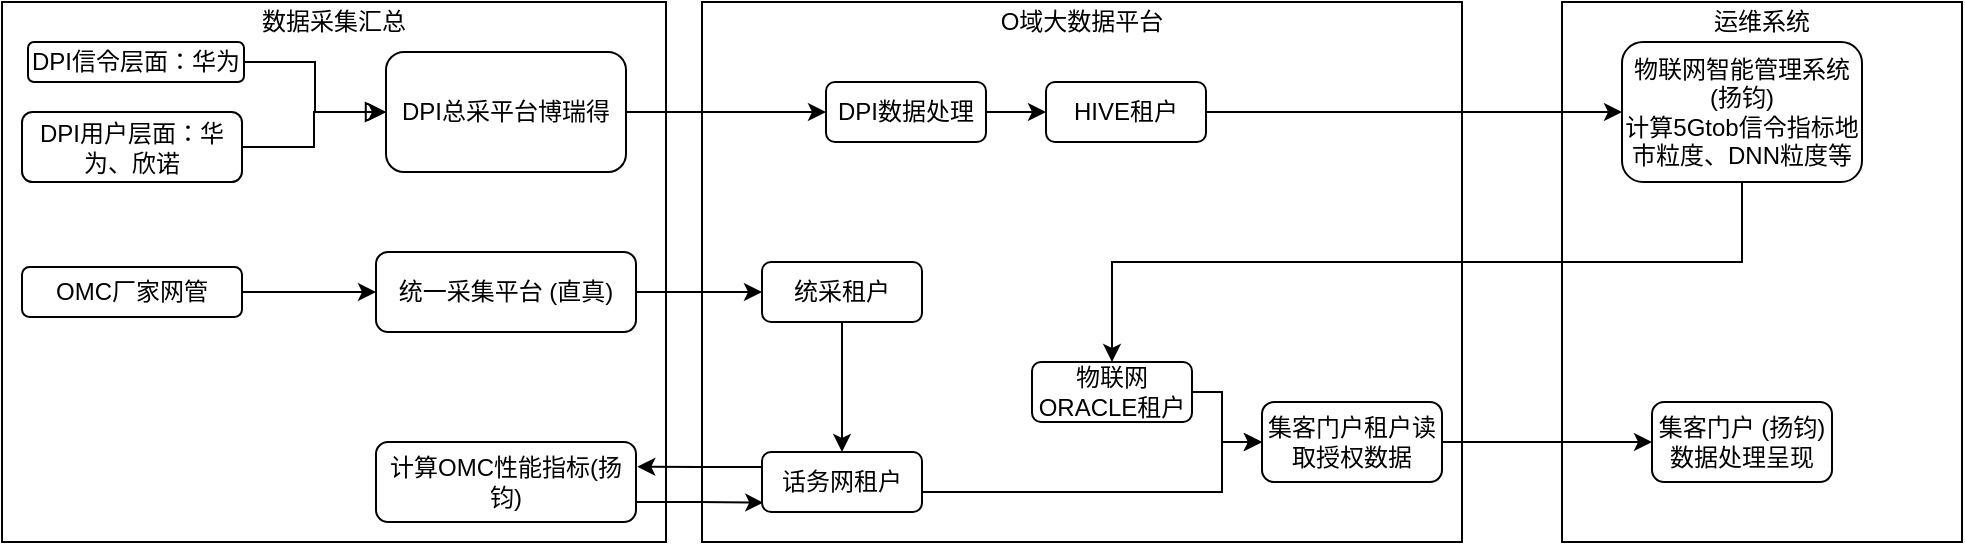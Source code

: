 <mxfile version="21.6.6" type="github">
  <diagram id="C5RBs43oDa-KdzZeNtuy" name="Page-1">
    <mxGraphModel dx="1122" dy="794" grid="1" gridSize="10" guides="1" tooltips="1" connect="1" arrows="1" fold="1" page="1" pageScale="1" pageWidth="1654" pageHeight="1169" math="0" shadow="0">
      <root>
        <mxCell id="WIyWlLk6GJQsqaUBKTNV-0" />
        <mxCell id="WIyWlLk6GJQsqaUBKTNV-1" parent="WIyWlLk6GJQsqaUBKTNV-0" />
        <mxCell id="uvhWLs1eHOicc7g54-bh-17" value="数据采集汇总" style="rounded=0;whiteSpace=wrap;html=1;spacingTop=-250;" vertex="1" parent="WIyWlLk6GJQsqaUBKTNV-1">
          <mxGeometry x="430" y="380" width="332" height="270" as="geometry" />
        </mxCell>
        <mxCell id="uvhWLs1eHOicc7g54-bh-16" value="运维系统" style="rounded=0;whiteSpace=wrap;html=1;spacingTop=-250;" vertex="1" parent="WIyWlLk6GJQsqaUBKTNV-1">
          <mxGeometry x="1210" y="380" width="200" height="270" as="geometry" />
        </mxCell>
        <mxCell id="RKF-In8v_WkzQ7DVranW-1" value="O域大数据平台" style="rounded=0;whiteSpace=wrap;html=1;spacingTop=-250;" parent="WIyWlLk6GJQsqaUBKTNV-1" vertex="1">
          <mxGeometry x="780" y="380" width="380" height="270" as="geometry" />
        </mxCell>
        <mxCell id="WIyWlLk6GJQsqaUBKTNV-3" value="DPI信令层面：华为" style="rounded=1;whiteSpace=wrap;html=1;fontSize=12;glass=0;strokeWidth=1;shadow=0;" parent="WIyWlLk6GJQsqaUBKTNV-1" vertex="1">
          <mxGeometry x="443" y="400" width="108" height="20" as="geometry" />
        </mxCell>
        <mxCell id="uvhWLs1eHOicc7g54-bh-3" style="edgeStyle=orthogonalEdgeStyle;rounded=0;orthogonalLoop=1;jettySize=auto;html=1;exitX=0.5;exitY=1;exitDx=0;exitDy=0;entryX=0.5;entryY=0;entryDx=0;entryDy=0;" edge="1" parent="WIyWlLk6GJQsqaUBKTNV-1" source="WIyWlLk6GJQsqaUBKTNV-11" target="uvhWLs1eHOicc7g54-bh-2">
          <mxGeometry relative="1" as="geometry">
            <Array as="points">
              <mxPoint x="1300" y="510" />
              <mxPoint x="985" y="510" />
            </Array>
          </mxGeometry>
        </mxCell>
        <mxCell id="WIyWlLk6GJQsqaUBKTNV-11" value="物联网智能管理系统 (扬钧)&lt;br&gt;计算5Gtob信令指标地市粒度、DNN粒度等" style="rounded=1;whiteSpace=wrap;html=1;fontSize=12;glass=0;strokeWidth=1;shadow=0;" parent="WIyWlLk6GJQsqaUBKTNV-1" vertex="1">
          <mxGeometry x="1240" y="400" width="120" height="70" as="geometry" />
        </mxCell>
        <mxCell id="RKF-In8v_WkzQ7DVranW-4" style="edgeStyle=orthogonalEdgeStyle;rounded=0;orthogonalLoop=1;jettySize=auto;html=1;exitX=1;exitY=0.5;exitDx=0;exitDy=0;entryX=0;entryY=0.5;entryDx=0;entryDy=0;" parent="WIyWlLk6GJQsqaUBKTNV-1" source="-mIsSW-FJkQCvbx71ZnP-0" target="RKF-In8v_WkzQ7DVranW-2" edge="1">
          <mxGeometry relative="1" as="geometry" />
        </mxCell>
        <mxCell id="-mIsSW-FJkQCvbx71ZnP-0" value="DPI用户层面：华为、欣诺" style="rounded=1;whiteSpace=wrap;html=1;fontSize=12;glass=0;strokeWidth=1;shadow=0;" parent="WIyWlLk6GJQsqaUBKTNV-1" vertex="1">
          <mxGeometry x="440" y="435" width="110" height="35" as="geometry" />
        </mxCell>
        <mxCell id="RKF-In8v_WkzQ7DVranW-3" value="" style="rounded=0;html=1;jettySize=auto;orthogonalLoop=1;fontSize=11;endArrow=block;endFill=0;endSize=8;strokeWidth=1;shadow=0;labelBackgroundColor=none;edgeStyle=orthogonalEdgeStyle;" parent="WIyWlLk6GJQsqaUBKTNV-1" source="WIyWlLk6GJQsqaUBKTNV-3" target="RKF-In8v_WkzQ7DVranW-2" edge="1">
          <mxGeometry relative="1" as="geometry">
            <mxPoint x="562" y="405" as="sourcePoint" />
            <mxPoint x="687" y="445" as="targetPoint" />
            <Array as="points" />
          </mxGeometry>
        </mxCell>
        <mxCell id="RKF-In8v_WkzQ7DVranW-5" style="edgeStyle=orthogonalEdgeStyle;rounded=0;orthogonalLoop=1;jettySize=auto;html=1;exitX=1;exitY=0.5;exitDx=0;exitDy=0;entryX=0;entryY=0.5;entryDx=0;entryDy=0;" parent="WIyWlLk6GJQsqaUBKTNV-1" source="RKF-In8v_WkzQ7DVranW-2" target="RKF-In8v_WkzQ7DVranW-6" edge="1">
          <mxGeometry relative="1" as="geometry">
            <mxPoint x="832.92" y="436.08" as="targetPoint" />
          </mxGeometry>
        </mxCell>
        <mxCell id="RKF-In8v_WkzQ7DVranW-2" value="DPI总采平台博瑞得" style="rounded=1;whiteSpace=wrap;html=1;" parent="WIyWlLk6GJQsqaUBKTNV-1" vertex="1">
          <mxGeometry x="622" y="405" width="120" height="60" as="geometry" />
        </mxCell>
        <mxCell id="RKF-In8v_WkzQ7DVranW-10" style="edgeStyle=orthogonalEdgeStyle;rounded=0;orthogonalLoop=1;jettySize=auto;html=1;exitX=1;exitY=0.5;exitDx=0;exitDy=0;entryX=0;entryY=0.5;entryDx=0;entryDy=0;" parent="WIyWlLk6GJQsqaUBKTNV-1" source="RKF-In8v_WkzQ7DVranW-6" target="RKF-In8v_WkzQ7DVranW-9" edge="1">
          <mxGeometry relative="1" as="geometry" />
        </mxCell>
        <mxCell id="RKF-In8v_WkzQ7DVranW-6" value="DPI数据处理" style="rounded=1;whiteSpace=wrap;html=1;" parent="WIyWlLk6GJQsqaUBKTNV-1" vertex="1">
          <mxGeometry x="842" y="420" width="80" height="30" as="geometry" />
        </mxCell>
        <mxCell id="RKF-In8v_WkzQ7DVranW-12" style="edgeStyle=orthogonalEdgeStyle;rounded=0;orthogonalLoop=1;jettySize=auto;html=1;exitX=1;exitY=0.5;exitDx=0;exitDy=0;" parent="WIyWlLk6GJQsqaUBKTNV-1" source="RKF-In8v_WkzQ7DVranW-7" target="RKF-In8v_WkzQ7DVranW-8" edge="1">
          <mxGeometry relative="1" as="geometry" />
        </mxCell>
        <mxCell id="RKF-In8v_WkzQ7DVranW-7" value="OMC厂家网管" style="rounded=1;whiteSpace=wrap;html=1;fontSize=12;glass=0;strokeWidth=1;shadow=0;" parent="WIyWlLk6GJQsqaUBKTNV-1" vertex="1">
          <mxGeometry x="440" y="512.5" width="110" height="25" as="geometry" />
        </mxCell>
        <mxCell id="RKF-In8v_WkzQ7DVranW-14" style="edgeStyle=orthogonalEdgeStyle;rounded=0;orthogonalLoop=1;jettySize=auto;html=1;exitX=1;exitY=0.5;exitDx=0;exitDy=0;" parent="WIyWlLk6GJQsqaUBKTNV-1" source="RKF-In8v_WkzQ7DVranW-8" target="RKF-In8v_WkzQ7DVranW-13" edge="1">
          <mxGeometry relative="1" as="geometry" />
        </mxCell>
        <mxCell id="RKF-In8v_WkzQ7DVranW-8" value="统一采集平台 (直真)" style="rounded=1;whiteSpace=wrap;html=1;fontSize=12;glass=0;strokeWidth=1;shadow=0;" parent="WIyWlLk6GJQsqaUBKTNV-1" vertex="1">
          <mxGeometry x="617" y="505" width="130" height="40" as="geometry" />
        </mxCell>
        <mxCell id="RKF-In8v_WkzQ7DVranW-11" style="edgeStyle=orthogonalEdgeStyle;rounded=0;orthogonalLoop=1;jettySize=auto;html=1;exitX=1;exitY=0.5;exitDx=0;exitDy=0;" parent="WIyWlLk6GJQsqaUBKTNV-1" source="RKF-In8v_WkzQ7DVranW-9" target="WIyWlLk6GJQsqaUBKTNV-11" edge="1">
          <mxGeometry relative="1" as="geometry" />
        </mxCell>
        <mxCell id="RKF-In8v_WkzQ7DVranW-9" value="HIVE租户" style="rounded=1;whiteSpace=wrap;html=1;" parent="WIyWlLk6GJQsqaUBKTNV-1" vertex="1">
          <mxGeometry x="952" y="420" width="80" height="30" as="geometry" />
        </mxCell>
        <mxCell id="uvhWLs1eHOicc7g54-bh-12" style="edgeStyle=orthogonalEdgeStyle;rounded=0;orthogonalLoop=1;jettySize=auto;html=1;exitX=0.5;exitY=1;exitDx=0;exitDy=0;entryX=0.5;entryY=0;entryDx=0;entryDy=0;" edge="1" parent="WIyWlLk6GJQsqaUBKTNV-1" source="RKF-In8v_WkzQ7DVranW-13" target="uvhWLs1eHOicc7g54-bh-0">
          <mxGeometry relative="1" as="geometry" />
        </mxCell>
        <mxCell id="RKF-In8v_WkzQ7DVranW-13" value="统采租户" style="rounded=1;whiteSpace=wrap;html=1;" parent="WIyWlLk6GJQsqaUBKTNV-1" vertex="1">
          <mxGeometry x="810" y="510" width="80" height="30" as="geometry" />
        </mxCell>
        <mxCell id="uvhWLs1eHOicc7g54-bh-7" style="edgeStyle=orthogonalEdgeStyle;rounded=0;orthogonalLoop=1;jettySize=auto;html=1;exitX=1;exitY=0.5;exitDx=0;exitDy=0;entryX=0;entryY=0.5;entryDx=0;entryDy=0;" edge="1" parent="WIyWlLk6GJQsqaUBKTNV-1" source="uvhWLs1eHOicc7g54-bh-0" target="uvhWLs1eHOicc7g54-bh-1">
          <mxGeometry relative="1" as="geometry">
            <mxPoint x="1060" y="610" as="targetPoint" />
            <Array as="points">
              <mxPoint x="890" y="625" />
              <mxPoint x="1040" y="625" />
              <mxPoint x="1040" y="600" />
            </Array>
          </mxGeometry>
        </mxCell>
        <mxCell id="uvhWLs1eHOicc7g54-bh-14" style="edgeStyle=orthogonalEdgeStyle;rounded=0;orthogonalLoop=1;jettySize=auto;html=1;exitX=0;exitY=0.25;exitDx=0;exitDy=0;entryX=1.005;entryY=0.308;entryDx=0;entryDy=0;entryPerimeter=0;" edge="1" parent="WIyWlLk6GJQsqaUBKTNV-1" source="uvhWLs1eHOicc7g54-bh-0" target="uvhWLs1eHOicc7g54-bh-9">
          <mxGeometry relative="1" as="geometry" />
        </mxCell>
        <mxCell id="uvhWLs1eHOicc7g54-bh-0" value="话务网租户" style="rounded=1;whiteSpace=wrap;html=1;" vertex="1" parent="WIyWlLk6GJQsqaUBKTNV-1">
          <mxGeometry x="810" y="605" width="80" height="30" as="geometry" />
        </mxCell>
        <mxCell id="uvhWLs1eHOicc7g54-bh-5" style="edgeStyle=orthogonalEdgeStyle;rounded=0;orthogonalLoop=1;jettySize=auto;html=1;exitX=1;exitY=0.5;exitDx=0;exitDy=0;entryX=0;entryY=0.5;entryDx=0;entryDy=0;" edge="1" parent="WIyWlLk6GJQsqaUBKTNV-1" source="uvhWLs1eHOicc7g54-bh-1" target="uvhWLs1eHOicc7g54-bh-4">
          <mxGeometry relative="1" as="geometry" />
        </mxCell>
        <mxCell id="uvhWLs1eHOicc7g54-bh-1" value="集客门户租户读取授权数据" style="rounded=1;whiteSpace=wrap;html=1;" vertex="1" parent="WIyWlLk6GJQsqaUBKTNV-1">
          <mxGeometry x="1060" y="580" width="90" height="40" as="geometry" />
        </mxCell>
        <mxCell id="uvhWLs1eHOicc7g54-bh-6" style="edgeStyle=orthogonalEdgeStyle;rounded=0;orthogonalLoop=1;jettySize=auto;html=1;exitX=1;exitY=0.5;exitDx=0;exitDy=0;entryX=0;entryY=0.5;entryDx=0;entryDy=0;" edge="1" parent="WIyWlLk6GJQsqaUBKTNV-1" source="uvhWLs1eHOicc7g54-bh-2" target="uvhWLs1eHOicc7g54-bh-1">
          <mxGeometry relative="1" as="geometry">
            <Array as="points">
              <mxPoint x="1040" y="575" />
              <mxPoint x="1040" y="600" />
            </Array>
          </mxGeometry>
        </mxCell>
        <mxCell id="uvhWLs1eHOicc7g54-bh-2" value="物联网ORACLE租户" style="rounded=1;whiteSpace=wrap;html=1;" vertex="1" parent="WIyWlLk6GJQsqaUBKTNV-1">
          <mxGeometry x="945" y="560" width="80" height="30" as="geometry" />
        </mxCell>
        <mxCell id="uvhWLs1eHOicc7g54-bh-4" value="集客门户 (扬钧)数据处理呈现" style="rounded=1;whiteSpace=wrap;html=1;" vertex="1" parent="WIyWlLk6GJQsqaUBKTNV-1">
          <mxGeometry x="1255" y="580" width="90" height="40" as="geometry" />
        </mxCell>
        <mxCell id="uvhWLs1eHOicc7g54-bh-13" style="edgeStyle=orthogonalEdgeStyle;rounded=0;orthogonalLoop=1;jettySize=auto;html=1;exitX=1;exitY=0.75;exitDx=0;exitDy=0;entryX=0.008;entryY=0.844;entryDx=0;entryDy=0;entryPerimeter=0;" edge="1" parent="WIyWlLk6GJQsqaUBKTNV-1" source="uvhWLs1eHOicc7g54-bh-9" target="uvhWLs1eHOicc7g54-bh-0">
          <mxGeometry relative="1" as="geometry" />
        </mxCell>
        <mxCell id="uvhWLs1eHOicc7g54-bh-9" value="计算OMC性能指标(扬钧)" style="rounded=1;whiteSpace=wrap;html=1;fontSize=12;glass=0;strokeWidth=1;shadow=0;" vertex="1" parent="WIyWlLk6GJQsqaUBKTNV-1">
          <mxGeometry x="617" y="600" width="130" height="40" as="geometry" />
        </mxCell>
      </root>
    </mxGraphModel>
  </diagram>
</mxfile>
